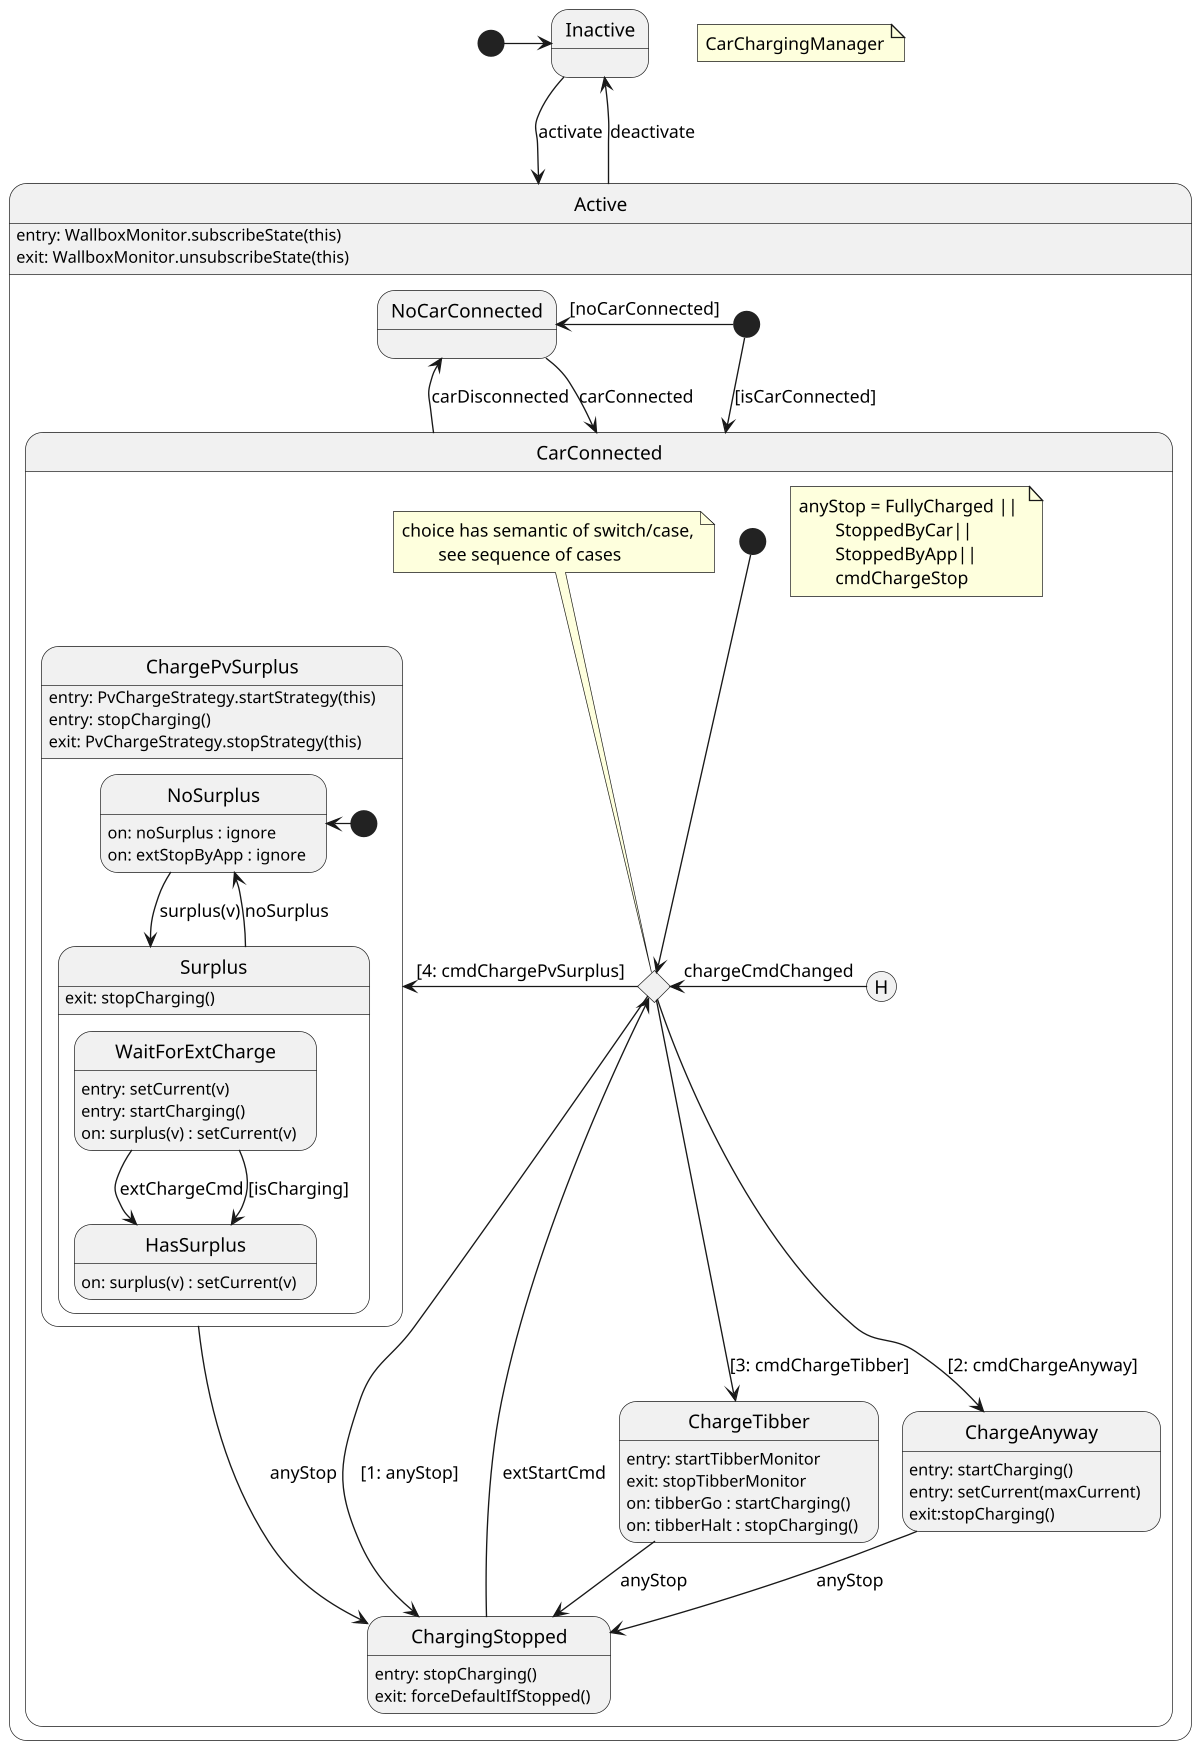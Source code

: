 @startuml
'https://plantuml.com/state-diagram

scale 1200 width

[*] -right-> inAct

state "Inactive" as inAct
state "Active" as act {
    act: entry: WallboxMonitor.subscribeState(this)
    act: exit: WallboxMonitor.unsubscribeState(this)

     [*] -left-> noCar : [noCarConnected]

    state "NoCarConnected" as noCar
'      nocl: entry: cancelCharging()

    state "CarConnected" as carCon {

        state "ChargingStopped" as cStop
            cStop: entry: stopCharging()
            cStop: exit: forceDefaultIfStopped()

        state "ChargePvSurplus" as cSurplus {
          cSurplus: entry: PvChargeStrategy.startStrategy(this)
          cSurplus: entry: stopCharging()
          cSurplus: exit: PvChargeStrategy.stopStrategy(this)
'          cSurplus: exit: stopCharging()

          state "Surplus" as sp {
           sp: exit: stopCharging()

            state "HasSurplus" as hasPlus {
'                hasPlus: entry: setCurrent(v)
                hasPlus: on: surplus(v) : setCurrent(v)
            }

            state "WaitForExtCharge" as waitCh
                waitCh: entry: setCurrent(v)
                waitCh: entry: startCharging()
                waitCh: on: surplus(v) : setCurrent(v)

        }

            state "NoSurplus" as noPlus {
              noPlus: on: noSurplus : ignore
              noPlus: on: extStopByApp : ignore
            }

        state lpstart <<start>>

      }

      state "ChargeTibber" as cTibber
      cTibber: entry: startTibberMonitor
      cTibber: exit: stopTibberMonitor
      cTibber: on: tibberGo : startCharging()
      cTibber: on: tibberHalt : stopCharging()


      state "ChargeAnyway" as cAnyway
        cAnyway: entry: startCharging()
        cAnyway: entry: setCurrent(maxCurrent)
        cAnyway: exit:stopCharging()

      state "switch" as choiceCmd <<choice>>

      note top of choiceCmd
        choice has semantic of switch/case,
        \tsee sequence of cases
      end note

      note "anyStop = FullyCharged || \n\tStoppedByCar||\n\tStoppedByApp||\n\tcmdChargeStop" as NcarCon

      [H] -l-> choiceCmd : chargeCmdChanged
      [*] --> choiceCmd
    }
     [*] --> carCon : [isCarConnected]

}
cSurplus -down-> cStop : anyStop
cTibber -down-> cStop : anyStop
cAnyway --> cStop : anyStop
carCon -up-> noCar : carDisconnected

choiceCmd -l-> cSurplus : [4: cmdChargePvSurplus]
choiceCmd --> cAnyway : [2: cmdChargeAnyway]
choiceCmd --> cStop : [1: anyStop]
choiceCmd --> cTibber : [3: cmdChargeTibber]
cStop -up-> choiceCmd : extStartCmd

noCar --> carCon : carConnected
inAct -down-> act : activate
act -up-> inAct : deactivate

noPlus -right-> sp : surplus(v)
waitCh -down-> hasPlus : extChargeCmd
waitCh -down-> hasPlus : [isCharging]
sp -u-> noPlus : noSurplus
lpstart -left-> noPlus

note "CarChargingManager" as NTop

@enduml